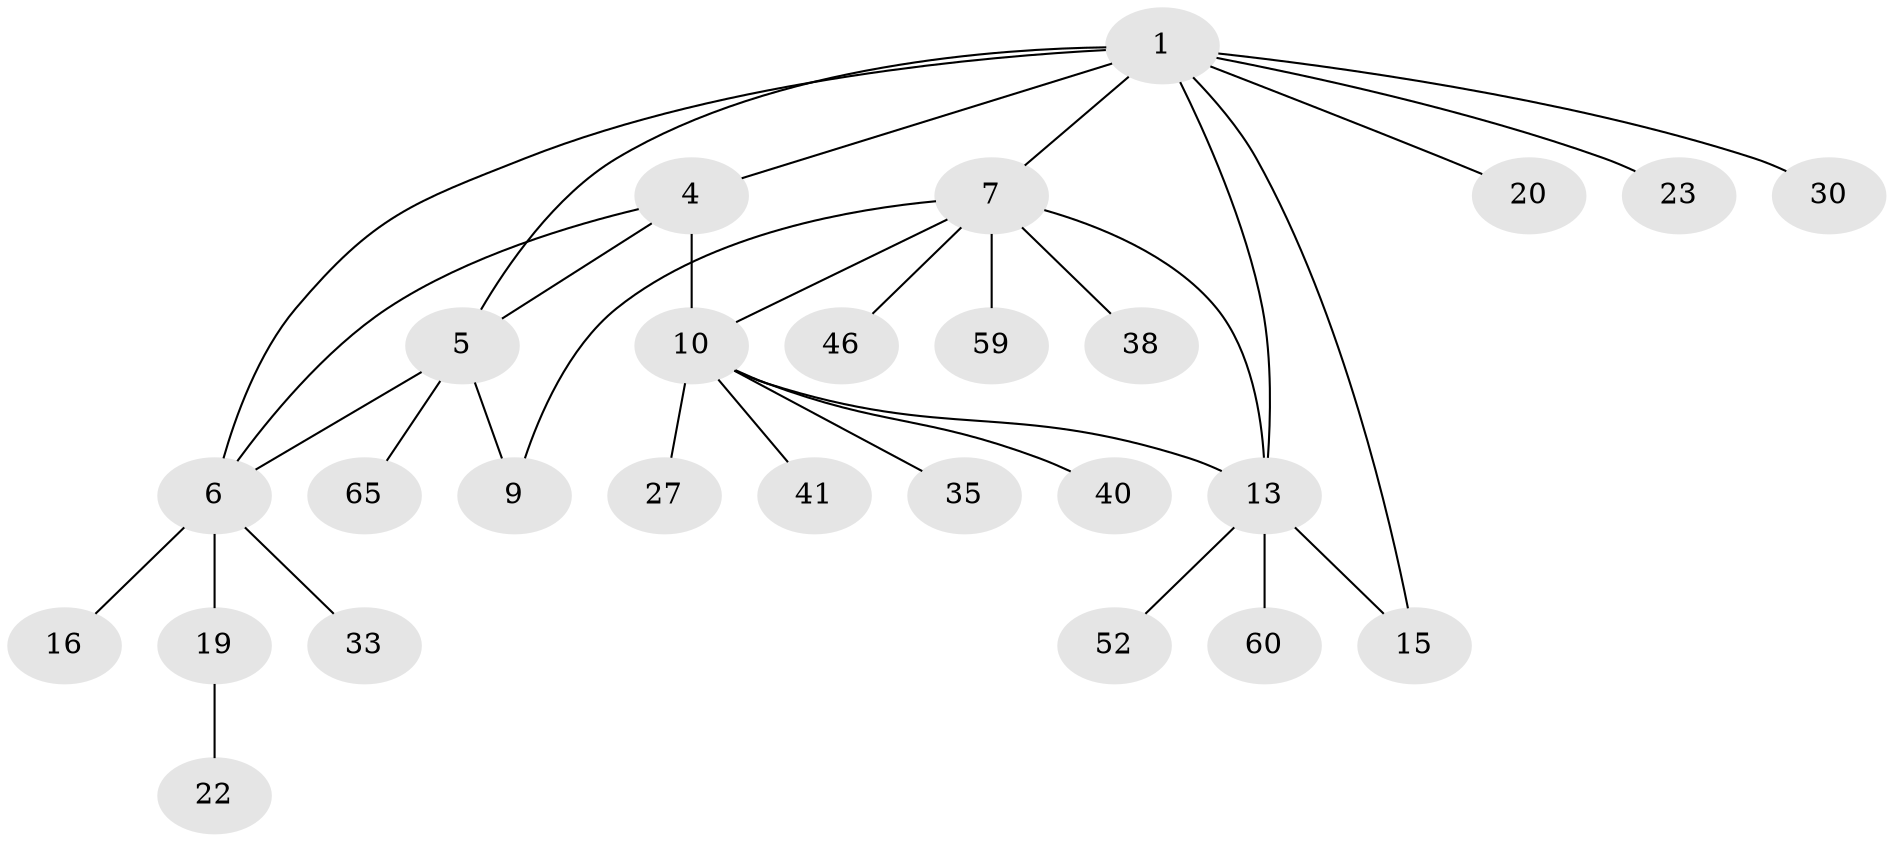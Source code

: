 // original degree distribution, {6: 0.04477611940298507, 7: 0.029850746268656716, 4: 0.04477611940298507, 3: 0.07462686567164178, 5: 0.04477611940298507, 9: 0.014925373134328358, 11: 0.014925373134328358, 10: 0.014925373134328358, 2: 0.11940298507462686, 1: 0.5970149253731343}
// Generated by graph-tools (version 1.1) at 2025/19/03/04/25 18:19:42]
// undirected, 26 vertices, 33 edges
graph export_dot {
graph [start="1"]
  node [color=gray90,style=filled];
  1 [super="+2+3+63"];
  4 [super="+12"];
  5;
  6;
  7 [super="+21+32+31+8"];
  9;
  10 [super="+50+64+45+11+26+24+17"];
  13 [super="+25+44+28"];
  15 [super="+43+51+55"];
  16 [super="+18"];
  19 [super="+42"];
  20;
  22 [super="+53+36"];
  23;
  27;
  30;
  33;
  35;
  38;
  40;
  41;
  46;
  52;
  59;
  60;
  65 [super="+67"];
  1 -- 7 [weight=2];
  1 -- 30;
  1 -- 5;
  1 -- 6;
  1 -- 13;
  1 -- 15;
  1 -- 20;
  1 -- 23;
  1 -- 4;
  4 -- 5;
  4 -- 6;
  4 -- 10 [weight=2];
  5 -- 6;
  5 -- 9;
  5 -- 65;
  6 -- 16;
  6 -- 19;
  6 -- 33;
  7 -- 9 [weight=2];
  7 -- 38;
  7 -- 10;
  7 -- 13;
  7 -- 46;
  7 -- 59;
  10 -- 35;
  10 -- 27;
  10 -- 13 [weight=3];
  10 -- 40;
  10 -- 41;
  13 -- 15;
  13 -- 52;
  13 -- 60;
  19 -- 22;
}
